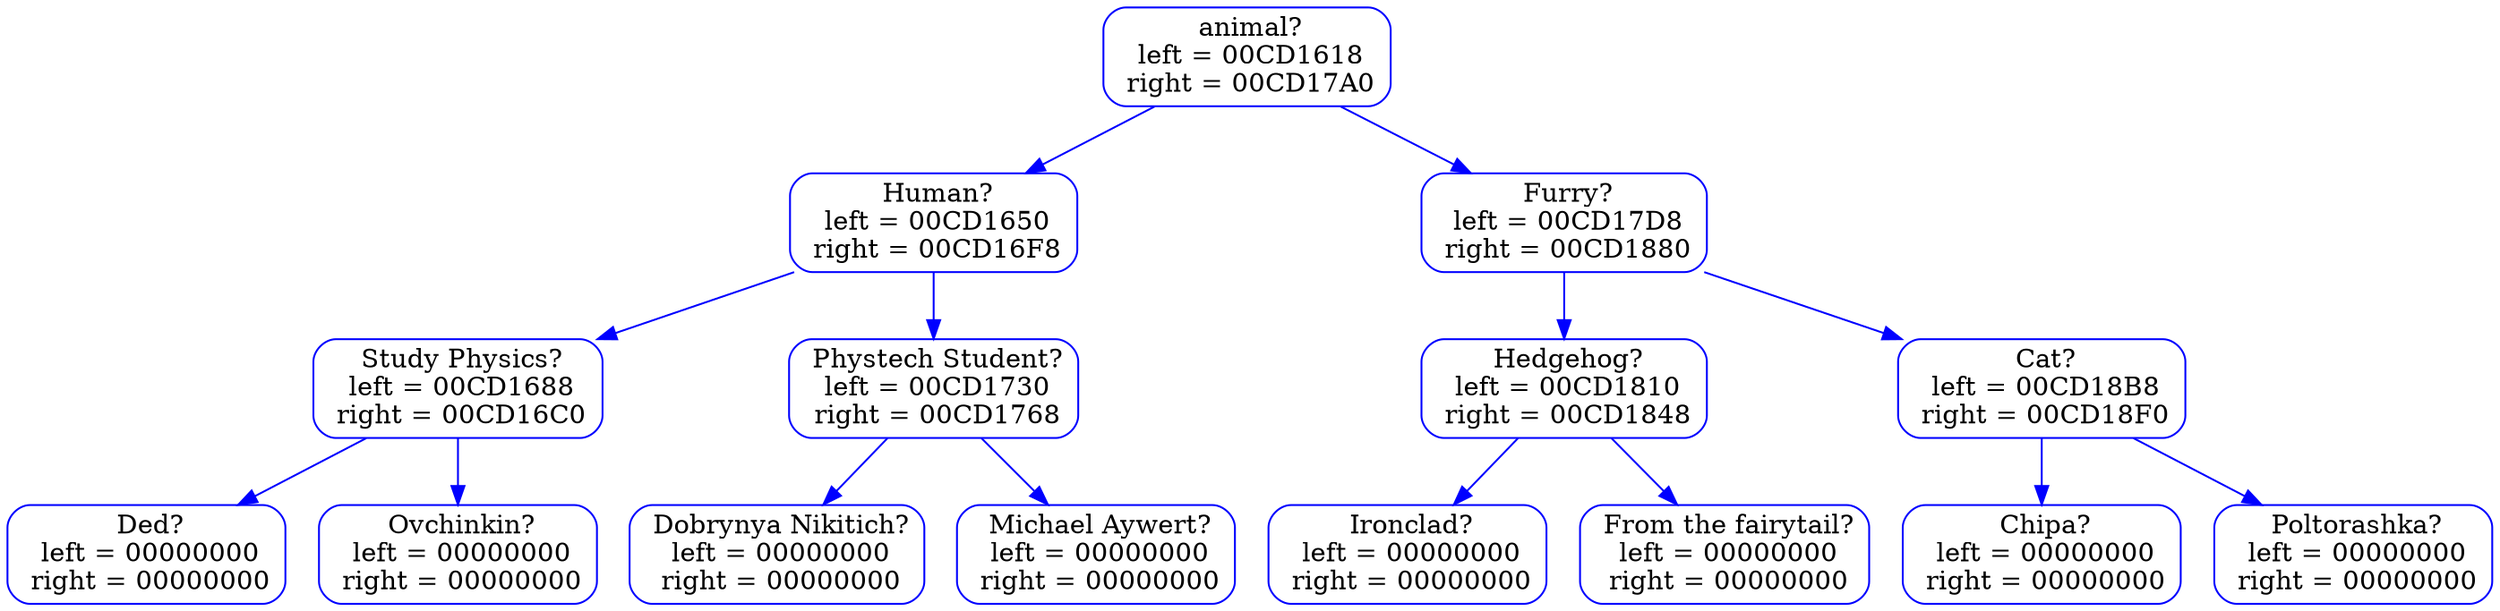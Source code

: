 digraph list
{
rankdir=HR;
	13440484 [shape="rectangle", style="rounded", color="blue", label = " animal?
 left = 00CD1618
 right = 00CD17A0"];
	13440540 [shape="rectangle", style="rounded", color="blue", label = " Human?
 left = 00CD1650
 right = 00CD16F8"];
	13440484 -> 13440540 [color="blue"]
	13440596 [shape="rectangle", style="rounded", color="blue", label = " Study Physics?
 left = 00CD1688
 right = 00CD16C0"];
	13440540 -> 13440596 [color="blue"]
	13440652 [shape="rectangle", style="rounded", color="blue", label = " Ded?
 left = 00000000
 right = 00000000"];
	13440596 -> 13440652 [color="blue"]
	13440708 [shape="rectangle", style="rounded", color="blue", label = " Ovchinkin?
 left = 00000000
 right = 00000000"];
	13440596 -> 13440708 [color="blue"]
	13440764 [shape="rectangle", style="rounded", color="blue", label = " Phystech Student?
 left = 00CD1730
 right = 00CD1768"];
	13440540 -> 13440764 [color="blue"]
	13440820 [shape="rectangle", style="rounded", color="blue", label = " Dobrynya Nikitich?
 left = 00000000
 right = 00000000"];
	13440764 -> 13440820 [color="blue"]
	13440876 [shape="rectangle", style="rounded", color="blue", label = " Michael Aywert?
 left = 00000000
 right = 00000000"];
	13440764 -> 13440876 [color="blue"]
	13440932 [shape="rectangle", style="rounded", color="blue", label = " Furry?
 left = 00CD17D8
 right = 00CD1880"];
	13440484 -> 13440932 [color="blue"]
	13440988 [shape="rectangle", style="rounded", color="blue", label = " Hedgehog?
 left = 00CD1810
 right = 00CD1848"];
	13440932 -> 13440988 [color="blue"]
	13441044 [shape="rectangle", style="rounded", color="blue", label = " Ironclad?
 left = 00000000
 right = 00000000"];
	13440988 -> 13441044 [color="blue"]
	13441100 [shape="rectangle", style="rounded", color="blue", label = " From the fairytail?
 left = 00000000
 right = 00000000"];
	13440988 -> 13441100 [color="blue"]
	13441156 [shape="rectangle", style="rounded", color="blue", label = " Cat?
 left = 00CD18B8
 right = 00CD18F0"];
	13440932 -> 13441156 [color="blue"]
	13441212 [shape="rectangle", style="rounded", color="blue", label = " Chipa?
 left = 00000000
 right = 00000000"];
	13441156 -> 13441212 [color="blue"]
	13441268 [shape="rectangle", style="rounded", color="blue", label = " Poltorashka?
 left = 00000000
 right = 00000000"];
	13441156 -> 13441268 [color="blue"]
	}